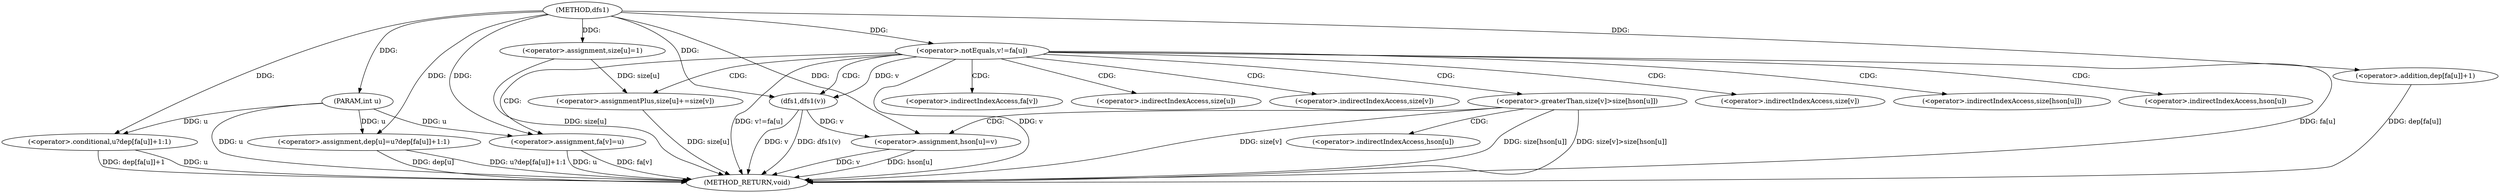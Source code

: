 digraph "dfs1" {  
"1000171" [label = "(METHOD,dfs1)" ]
"1000230" [label = "(METHOD_RETURN,void)" ]
"1000172" [label = "(PARAM,int u)" ]
"1000174" [label = "(<operator>.assignment,dep[u]=u?dep[fa[u]]+1:1)" ]
"1000188" [label = "(<operator>.assignment,size[u]=1)" ]
"1000195" [label = "(<operator>.notEquals,v!=fa[u])" ]
"1000178" [label = "(<operator>.conditional,u?dep[fa[u]]+1:1)" ]
"1000201" [label = "(<operator>.assignment,fa[v]=u)" ]
"1000206" [label = "(dfs1,dfs1(v))" ]
"1000208" [label = "(<operator>.assignmentPlus,size[u]+=size[v])" ]
"1000180" [label = "(<operator>.addition,dep[fa[u]]+1)" ]
"1000216" [label = "(<operator>.greaterThan,size[v]>size[hson[u]])" ]
"1000225" [label = "(<operator>.assignment,hson[u]=v)" ]
"1000202" [label = "(<operator>.indirectIndexAccess,fa[v])" ]
"1000209" [label = "(<operator>.indirectIndexAccess,size[u])" ]
"1000212" [label = "(<operator>.indirectIndexAccess,size[v])" ]
"1000217" [label = "(<operator>.indirectIndexAccess,size[v])" ]
"1000220" [label = "(<operator>.indirectIndexAccess,size[hson[u]])" ]
"1000226" [label = "(<operator>.indirectIndexAccess,hson[u])" ]
"1000222" [label = "(<operator>.indirectIndexAccess,hson[u])" ]
  "1000172" -> "1000230"  [ label = "DDG: u"] 
  "1000174" -> "1000230"  [ label = "DDG: dep[u]"] 
  "1000178" -> "1000230"  [ label = "DDG: u"] 
  "1000180" -> "1000230"  [ label = "DDG: dep[fa[u]]"] 
  "1000178" -> "1000230"  [ label = "DDG: dep[fa[u]]+1"] 
  "1000174" -> "1000230"  [ label = "DDG: u?dep[fa[u]]+1:1"] 
  "1000188" -> "1000230"  [ label = "DDG: size[u]"] 
  "1000195" -> "1000230"  [ label = "DDG: v"] 
  "1000195" -> "1000230"  [ label = "DDG: fa[u]"] 
  "1000195" -> "1000230"  [ label = "DDG: v!=fa[u]"] 
  "1000201" -> "1000230"  [ label = "DDG: fa[v]"] 
  "1000201" -> "1000230"  [ label = "DDG: u"] 
  "1000206" -> "1000230"  [ label = "DDG: v"] 
  "1000206" -> "1000230"  [ label = "DDG: dfs1(v)"] 
  "1000208" -> "1000230"  [ label = "DDG: size[u]"] 
  "1000216" -> "1000230"  [ label = "DDG: size[v]"] 
  "1000216" -> "1000230"  [ label = "DDG: size[hson[u]]"] 
  "1000216" -> "1000230"  [ label = "DDG: size[v]>size[hson[u]]"] 
  "1000225" -> "1000230"  [ label = "DDG: hson[u]"] 
  "1000225" -> "1000230"  [ label = "DDG: v"] 
  "1000171" -> "1000172"  [ label = "DDG: "] 
  "1000172" -> "1000174"  [ label = "DDG: u"] 
  "1000171" -> "1000174"  [ label = "DDG: "] 
  "1000171" -> "1000188"  [ label = "DDG: "] 
  "1000172" -> "1000178"  [ label = "DDG: u"] 
  "1000171" -> "1000178"  [ label = "DDG: "] 
  "1000171" -> "1000195"  [ label = "DDG: "] 
  "1000172" -> "1000201"  [ label = "DDG: u"] 
  "1000171" -> "1000201"  [ label = "DDG: "] 
  "1000171" -> "1000180"  [ label = "DDG: "] 
  "1000195" -> "1000206"  [ label = "DDG: v"] 
  "1000171" -> "1000206"  [ label = "DDG: "] 
  "1000188" -> "1000208"  [ label = "DDG: size[u]"] 
  "1000206" -> "1000225"  [ label = "DDG: v"] 
  "1000171" -> "1000225"  [ label = "DDG: "] 
  "1000195" -> "1000222"  [ label = "CDG: "] 
  "1000195" -> "1000206"  [ label = "CDG: "] 
  "1000195" -> "1000220"  [ label = "CDG: "] 
  "1000195" -> "1000201"  [ label = "CDG: "] 
  "1000195" -> "1000202"  [ label = "CDG: "] 
  "1000195" -> "1000208"  [ label = "CDG: "] 
  "1000195" -> "1000217"  [ label = "CDG: "] 
  "1000195" -> "1000209"  [ label = "CDG: "] 
  "1000195" -> "1000216"  [ label = "CDG: "] 
  "1000195" -> "1000212"  [ label = "CDG: "] 
  "1000216" -> "1000225"  [ label = "CDG: "] 
  "1000216" -> "1000226"  [ label = "CDG: "] 
}
